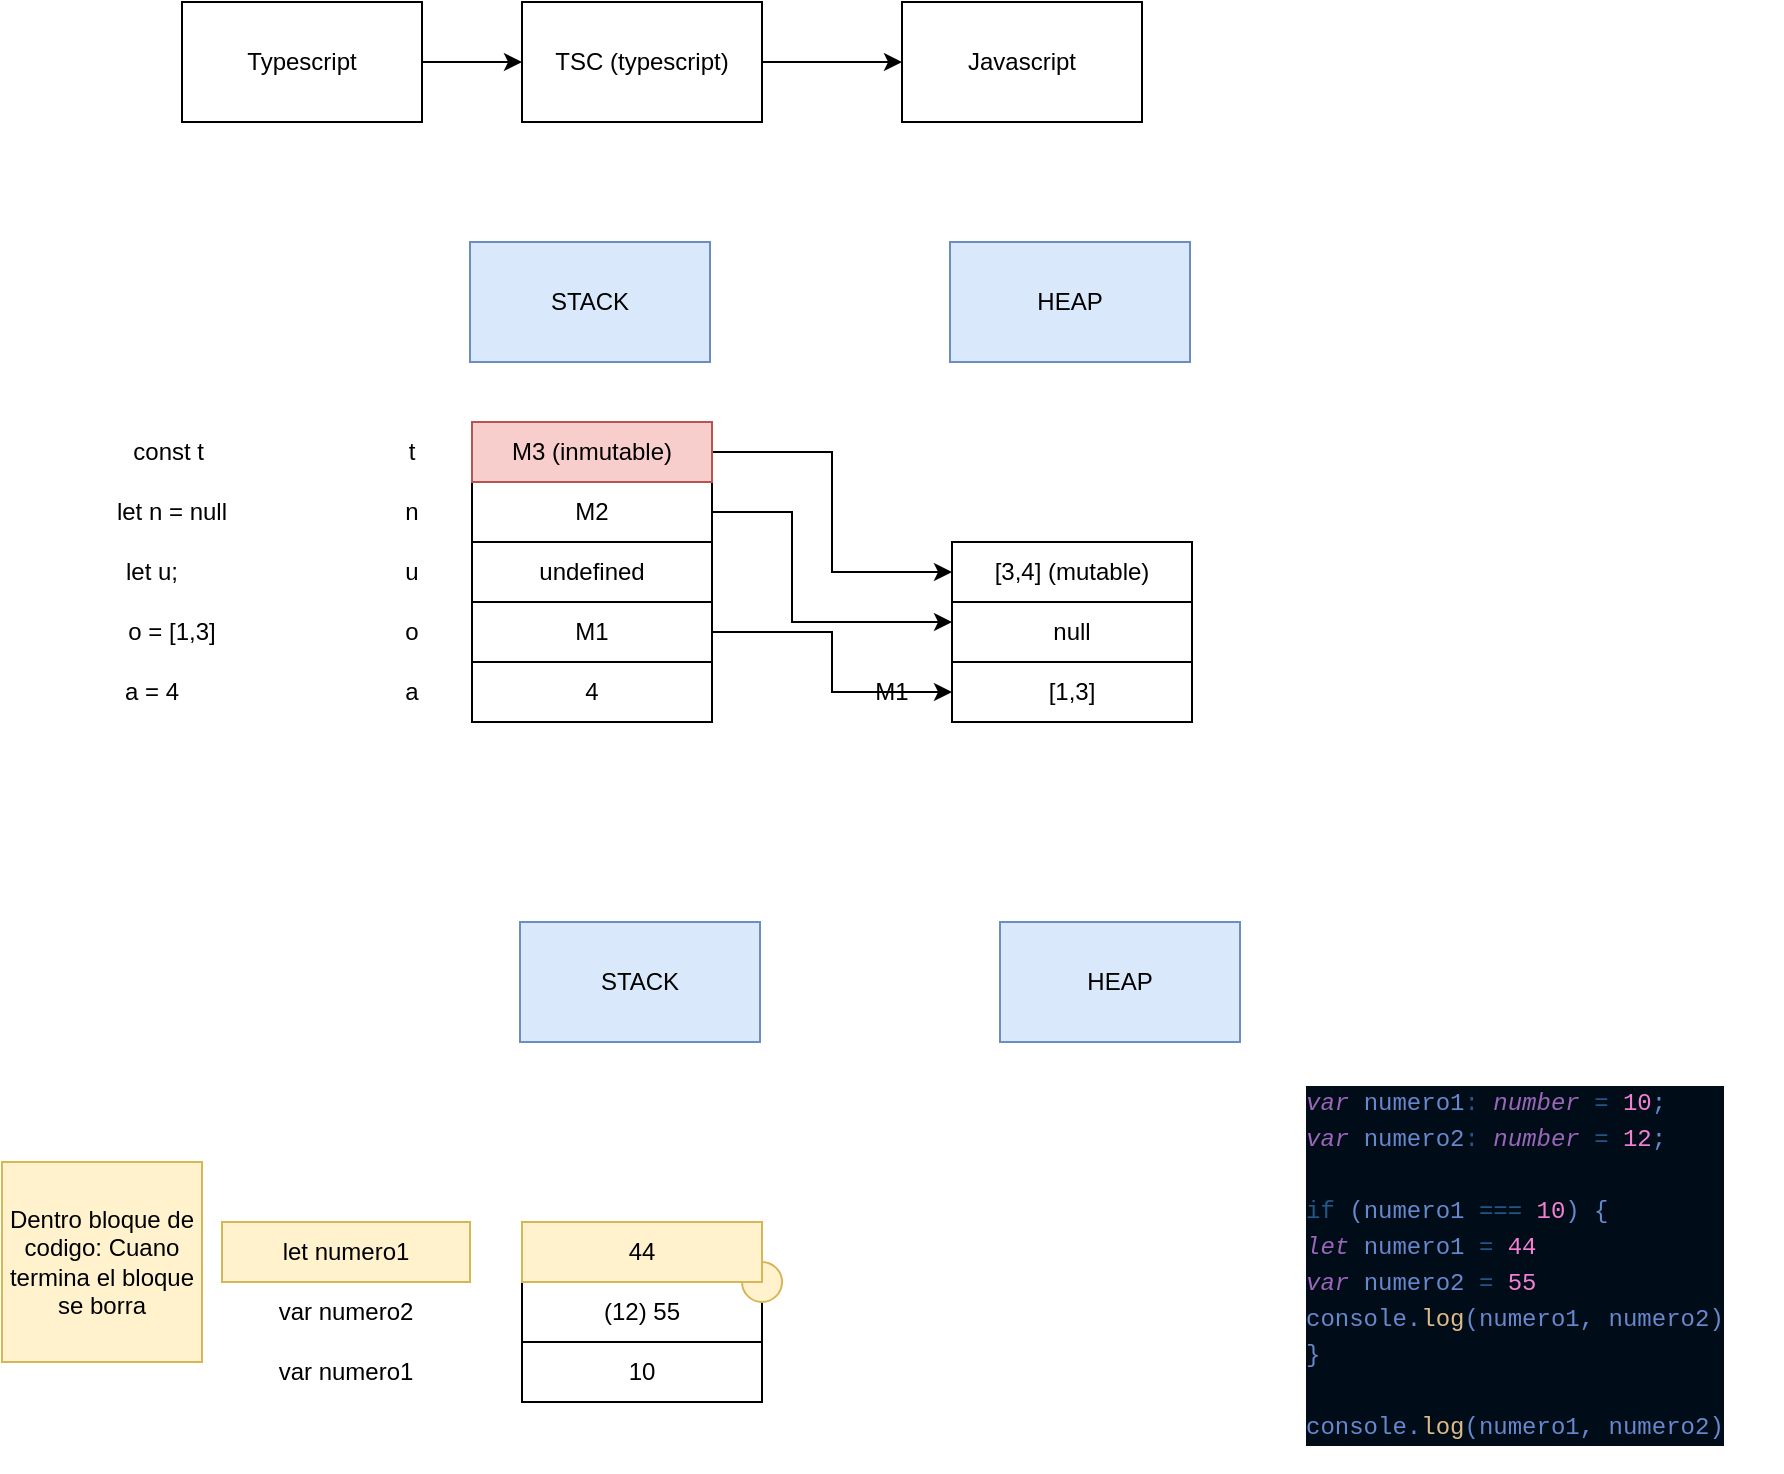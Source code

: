 <mxfile version="18.0.1" type="device"><diagram id="iBrCEK4PcaF3OSVwJlRJ" name="Página-1"><mxGraphModel dx="509" dy="342" grid="1" gridSize="10" guides="1" tooltips="1" connect="1" arrows="1" fold="1" page="1" pageScale="1" pageWidth="827" pageHeight="1169" math="0" shadow="0"><root><mxCell id="0"/><mxCell id="1" parent="0"/><mxCell id="tZb6ciEfz5kTB3VVQhHb-3" style="edgeStyle=orthogonalEdgeStyle;rounded=0;orthogonalLoop=1;jettySize=auto;html=1;entryX=0;entryY=0.5;entryDx=0;entryDy=0;" edge="1" parent="1" source="tZb6ciEfz5kTB3VVQhHb-1" target="tZb6ciEfz5kTB3VVQhHb-2"><mxGeometry relative="1" as="geometry"/></mxCell><mxCell id="tZb6ciEfz5kTB3VVQhHb-1" value="Typescript" style="rounded=0;whiteSpace=wrap;html=1;" vertex="1" parent="1"><mxGeometry x="90" y="50" width="120" height="60" as="geometry"/></mxCell><mxCell id="tZb6ciEfz5kTB3VVQhHb-4" style="edgeStyle=orthogonalEdgeStyle;rounded=0;orthogonalLoop=1;jettySize=auto;html=1;" edge="1" parent="1" source="tZb6ciEfz5kTB3VVQhHb-2" target="tZb6ciEfz5kTB3VVQhHb-5"><mxGeometry relative="1" as="geometry"><mxPoint x="440" y="150" as="targetPoint"/></mxGeometry></mxCell><mxCell id="tZb6ciEfz5kTB3VVQhHb-2" value="TSC (typescript)" style="rounded=0;whiteSpace=wrap;html=1;" vertex="1" parent="1"><mxGeometry x="260" y="50" width="120" height="60" as="geometry"/></mxCell><mxCell id="tZb6ciEfz5kTB3VVQhHb-5" value="Javascript" style="rounded=0;whiteSpace=wrap;html=1;" vertex="1" parent="1"><mxGeometry x="450" y="50" width="120" height="60" as="geometry"/></mxCell><mxCell id="tZb6ciEfz5kTB3VVQhHb-6" value="STACK" style="rounded=0;whiteSpace=wrap;html=1;fillColor=#dae8fc;strokeColor=#6c8ebf;" vertex="1" parent="1"><mxGeometry x="234" y="170" width="120" height="60" as="geometry"/></mxCell><mxCell id="tZb6ciEfz5kTB3VVQhHb-7" value="HEAP" style="rounded=0;whiteSpace=wrap;html=1;fillColor=#dae8fc;strokeColor=#6c8ebf;" vertex="1" parent="1"><mxGeometry x="474" y="170" width="120" height="60" as="geometry"/></mxCell><mxCell id="tZb6ciEfz5kTB3VVQhHb-8" value="4" style="rounded=0;whiteSpace=wrap;html=1;" vertex="1" parent="1"><mxGeometry x="235" y="380" width="120" height="30" as="geometry"/></mxCell><mxCell id="tZb6ciEfz5kTB3VVQhHb-9" value="a = 4" style="text;html=1;strokeColor=none;fillColor=none;align=center;verticalAlign=middle;whiteSpace=wrap;rounded=0;" vertex="1" parent="1"><mxGeometry x="45" y="380" width="60" height="30" as="geometry"/></mxCell><mxCell id="tZb6ciEfz5kTB3VVQhHb-10" value="a" style="text;html=1;strokeColor=none;fillColor=none;align=center;verticalAlign=middle;whiteSpace=wrap;rounded=0;" vertex="1" parent="1"><mxGeometry x="175" y="380" width="60" height="30" as="geometry"/></mxCell><mxCell id="tZb6ciEfz5kTB3VVQhHb-11" value="o = [1,3]" style="text;html=1;strokeColor=none;fillColor=none;align=center;verticalAlign=middle;whiteSpace=wrap;rounded=0;" vertex="1" parent="1"><mxGeometry x="55" y="350" width="60" height="30" as="geometry"/></mxCell><mxCell id="tZb6ciEfz5kTB3VVQhHb-16" style="edgeStyle=orthogonalEdgeStyle;rounded=0;orthogonalLoop=1;jettySize=auto;html=1;" edge="1" parent="1" source="tZb6ciEfz5kTB3VVQhHb-12" target="tZb6ciEfz5kTB3VVQhHb-14"><mxGeometry relative="1" as="geometry"/></mxCell><mxCell id="tZb6ciEfz5kTB3VVQhHb-12" value="M1" style="rounded=0;whiteSpace=wrap;html=1;" vertex="1" parent="1"><mxGeometry x="235" y="350" width="120" height="30" as="geometry"/></mxCell><mxCell id="tZb6ciEfz5kTB3VVQhHb-13" value="o" style="text;html=1;strokeColor=none;fillColor=none;align=center;verticalAlign=middle;whiteSpace=wrap;rounded=0;" vertex="1" parent="1"><mxGeometry x="175" y="350" width="60" height="30" as="geometry"/></mxCell><mxCell id="tZb6ciEfz5kTB3VVQhHb-14" value="[1,3]" style="rounded=0;whiteSpace=wrap;html=1;" vertex="1" parent="1"><mxGeometry x="475" y="380" width="120" height="30" as="geometry"/></mxCell><mxCell id="tZb6ciEfz5kTB3VVQhHb-15" value="M1" style="text;html=1;strokeColor=none;fillColor=none;align=center;verticalAlign=middle;whiteSpace=wrap;rounded=0;" vertex="1" parent="1"><mxGeometry x="415" y="380" width="60" height="30" as="geometry"/></mxCell><mxCell id="tZb6ciEfz5kTB3VVQhHb-17" value="let u;" style="text;html=1;strokeColor=none;fillColor=none;align=center;verticalAlign=middle;whiteSpace=wrap;rounded=0;" vertex="1" parent="1"><mxGeometry x="45" y="320" width="60" height="30" as="geometry"/></mxCell><mxCell id="tZb6ciEfz5kTB3VVQhHb-18" value="undefined" style="rounded=0;whiteSpace=wrap;html=1;" vertex="1" parent="1"><mxGeometry x="235" y="320" width="120" height="30" as="geometry"/></mxCell><mxCell id="tZb6ciEfz5kTB3VVQhHb-19" value="u" style="text;html=1;strokeColor=none;fillColor=none;align=center;verticalAlign=middle;whiteSpace=wrap;rounded=0;" vertex="1" parent="1"><mxGeometry x="175" y="320" width="60" height="30" as="geometry"/></mxCell><mxCell id="tZb6ciEfz5kTB3VVQhHb-20" value="let n = null" style="text;html=1;strokeColor=none;fillColor=none;align=center;verticalAlign=middle;whiteSpace=wrap;rounded=0;" vertex="1" parent="1"><mxGeometry x="55" y="290" width="60" height="30" as="geometry"/></mxCell><mxCell id="tZb6ciEfz5kTB3VVQhHb-22" style="edgeStyle=orthogonalEdgeStyle;rounded=0;orthogonalLoop=1;jettySize=auto;html=1;" edge="1" parent="1" source="tZb6ciEfz5kTB3VVQhHb-21"><mxGeometry relative="1" as="geometry"><mxPoint x="475" y="360" as="targetPoint"/><Array as="points"><mxPoint x="395" y="305"/><mxPoint x="395" y="360"/></Array></mxGeometry></mxCell><mxCell id="tZb6ciEfz5kTB3VVQhHb-21" value="M2" style="rounded=0;whiteSpace=wrap;html=1;" vertex="1" parent="1"><mxGeometry x="235" y="290" width="120" height="30" as="geometry"/></mxCell><mxCell id="tZb6ciEfz5kTB3VVQhHb-23" value="null" style="rounded=0;whiteSpace=wrap;html=1;" vertex="1" parent="1"><mxGeometry x="475" y="350" width="120" height="30" as="geometry"/></mxCell><mxCell id="tZb6ciEfz5kTB3VVQhHb-24" value="n" style="text;html=1;strokeColor=none;fillColor=none;align=center;verticalAlign=middle;whiteSpace=wrap;rounded=0;" vertex="1" parent="1"><mxGeometry x="175" y="290" width="60" height="30" as="geometry"/></mxCell><mxCell id="tZb6ciEfz5kTB3VVQhHb-28" style="edgeStyle=orthogonalEdgeStyle;rounded=0;orthogonalLoop=1;jettySize=auto;html=1;entryX=0;entryY=0.5;entryDx=0;entryDy=0;" edge="1" parent="1" source="tZb6ciEfz5kTB3VVQhHb-26" target="tZb6ciEfz5kTB3VVQhHb-29"><mxGeometry relative="1" as="geometry"><mxPoint x="475" y="320" as="targetPoint"/></mxGeometry></mxCell><mxCell id="tZb6ciEfz5kTB3VVQhHb-26" value="M3 (inmutable)" style="rounded=0;whiteSpace=wrap;html=1;fillColor=#f8cecc;strokeColor=#b85450;" vertex="1" parent="1"><mxGeometry x="235" y="260" width="120" height="30" as="geometry"/></mxCell><mxCell id="tZb6ciEfz5kTB3VVQhHb-27" value="const t&amp;nbsp;" style="text;html=1;strokeColor=none;fillColor=none;align=center;verticalAlign=middle;whiteSpace=wrap;rounded=0;" vertex="1" parent="1"><mxGeometry x="55" y="260" width="60" height="30" as="geometry"/></mxCell><mxCell id="tZb6ciEfz5kTB3VVQhHb-29" value="[3,4] (mutable)" style="rounded=0;whiteSpace=wrap;html=1;" vertex="1" parent="1"><mxGeometry x="475" y="320" width="120" height="30" as="geometry"/></mxCell><mxCell id="tZb6ciEfz5kTB3VVQhHb-30" value="t" style="text;html=1;strokeColor=none;fillColor=none;align=center;verticalAlign=middle;whiteSpace=wrap;rounded=0;" vertex="1" parent="1"><mxGeometry x="175" y="260" width="60" height="30" as="geometry"/></mxCell><mxCell id="tZb6ciEfz5kTB3VVQhHb-31" value="&lt;meta charset=&quot;utf-8&quot;&gt;&lt;div style=&quot;color: rgb(102, 136, 204); background-color: rgb(0, 12, 24); font-family: Menlo, Monaco, &amp;quot;Courier New&amp;quot;, monospace; font-weight: normal; font-size: 12px; line-height: 18px;&quot;&gt;&lt;div&gt;&lt;span style=&quot;color: #9966b8;font-style: italic;&quot;&gt;var&lt;/span&gt;&lt;span style=&quot;color: #6688cc;&quot;&gt; &lt;/span&gt;&lt;span style=&quot;color: #6688cc;&quot;&gt;numero1&lt;/span&gt;&lt;span style=&quot;color: #225588;&quot;&gt;:&lt;/span&gt;&lt;span style=&quot;color: #6688cc;&quot;&gt; &lt;/span&gt;&lt;span style=&quot;color: #9966b8;font-style: italic;&quot;&gt;number&lt;/span&gt;&lt;span style=&quot;color: #6688cc;&quot;&gt; &lt;/span&gt;&lt;span style=&quot;color: #225588;&quot;&gt;=&lt;/span&gt;&lt;span style=&quot;color: #6688cc;&quot;&gt; &lt;/span&gt;&lt;span style=&quot;color: #f280d0;&quot;&gt;10&lt;/span&gt;&lt;span style=&quot;color: #6688cc;&quot;&gt;;&lt;/span&gt;&lt;/div&gt;&lt;div&gt;&lt;span style=&quot;color: #9966b8;font-style: italic;&quot;&gt;var&lt;/span&gt;&lt;span style=&quot;color: #6688cc;&quot;&gt; &lt;/span&gt;&lt;span style=&quot;color: #6688cc;&quot;&gt;numero2&lt;/span&gt;&lt;span style=&quot;color: #225588;&quot;&gt;:&lt;/span&gt;&lt;span style=&quot;color: #6688cc;&quot;&gt; &lt;/span&gt;&lt;span style=&quot;color: #9966b8;font-style: italic;&quot;&gt;number&lt;/span&gt;&lt;span style=&quot;color: #6688cc;&quot;&gt; &lt;/span&gt;&lt;span style=&quot;color: #225588;&quot;&gt;=&lt;/span&gt;&lt;span style=&quot;color: #6688cc;&quot;&gt; &lt;/span&gt;&lt;span style=&quot;color: #f280d0;&quot;&gt;12&lt;/span&gt;&lt;span style=&quot;color: #6688cc;&quot;&gt;;&lt;/span&gt;&lt;/div&gt;&lt;br&gt;&lt;div&gt;&lt;span style=&quot;color: #225588;&quot;&gt;if&lt;/span&gt;&lt;span style=&quot;color: #6688cc;&quot;&gt; (&lt;/span&gt;&lt;span style=&quot;color: #6688cc;&quot;&gt;numero1&lt;/span&gt;&lt;span style=&quot;color: #6688cc;&quot;&gt; &lt;/span&gt;&lt;span style=&quot;color: #225588;&quot;&gt;===&lt;/span&gt;&lt;span style=&quot;color: #6688cc;&quot;&gt; &lt;/span&gt;&lt;span style=&quot;color: #f280d0;&quot;&gt;10&lt;/span&gt;&lt;span style=&quot;color: #6688cc;&quot;&gt;) {&lt;/span&gt;&lt;/div&gt;&lt;div&gt;&lt;span style=&quot;color: #6688cc;&quot;&gt;    &lt;/span&gt;&lt;span style=&quot;color: #9966b8;font-style: italic;&quot;&gt;let&lt;/span&gt;&lt;span style=&quot;color: #6688cc;&quot;&gt; &lt;/span&gt;&lt;span style=&quot;color: #6688cc;&quot;&gt;numero1&lt;/span&gt;&lt;span style=&quot;color: #6688cc;&quot;&gt; &lt;/span&gt;&lt;span style=&quot;color: #225588;&quot;&gt;=&lt;/span&gt;&lt;span style=&quot;color: #6688cc;&quot;&gt; &lt;/span&gt;&lt;span style=&quot;color: #f280d0;&quot;&gt;44&lt;/span&gt;&lt;/div&gt;&lt;div&gt;&lt;span style=&quot;color: #6688cc;&quot;&gt;    &lt;/span&gt;&lt;span style=&quot;color: #9966b8;font-style: italic;&quot;&gt;var&lt;/span&gt;&lt;span style=&quot;color: #6688cc;&quot;&gt; &lt;/span&gt;&lt;span style=&quot;color: #6688cc;&quot;&gt;numero2&lt;/span&gt;&lt;span style=&quot;color: #6688cc;&quot;&gt; &lt;/span&gt;&lt;span style=&quot;color: #225588;&quot;&gt;=&lt;/span&gt;&lt;span style=&quot;color: #6688cc;&quot;&gt; &lt;/span&gt;&lt;span style=&quot;color: #f280d0;&quot;&gt;55&lt;/span&gt;&lt;/div&gt;&lt;div&gt;&lt;span style=&quot;color: #6688cc;&quot;&gt;    &lt;/span&gt;&lt;span style=&quot;color: #6688cc;&quot;&gt;console&lt;/span&gt;&lt;span style=&quot;color: #6688cc;&quot;&gt;.&lt;/span&gt;&lt;span style=&quot;color: #ddbb88;&quot;&gt;log&lt;/span&gt;&lt;span style=&quot;color: #6688cc;&quot;&gt;(&lt;/span&gt;&lt;span style=&quot;color: #6688cc;&quot;&gt;numero1&lt;/span&gt;&lt;span style=&quot;color: #6688cc;&quot;&gt;, &lt;/span&gt;&lt;span style=&quot;color: #6688cc;&quot;&gt;numero2&lt;/span&gt;&lt;span style=&quot;color: #6688cc;&quot;&gt;)&lt;/span&gt;&lt;/div&gt;&lt;div&gt;&lt;span style=&quot;color: #6688cc;&quot;&gt;}&lt;/span&gt;&lt;/div&gt;&lt;br&gt;&lt;div&gt;&lt;span style=&quot;color: #6688cc;&quot;&gt;console&lt;/span&gt;&lt;span style=&quot;color: #6688cc;&quot;&gt;.&lt;/span&gt;&lt;span style=&quot;color: #ddbb88;&quot;&gt;log&lt;/span&gt;&lt;span style=&quot;color: #6688cc;&quot;&gt;(&lt;/span&gt;&lt;span style=&quot;color: #6688cc;&quot;&gt;numero1&lt;/span&gt;&lt;span style=&quot;color: #6688cc;&quot;&gt;, &lt;/span&gt;&lt;span style=&quot;color: #6688cc;&quot;&gt;numero2&lt;/span&gt;&lt;span style=&quot;color: #6688cc;&quot;&gt;)&lt;/span&gt;&lt;/div&gt;&lt;/div&gt;" style="text;whiteSpace=wrap;html=1;" vertex="1" parent="1"><mxGeometry x="650" y="585" width="240" height="200" as="geometry"/></mxCell><mxCell id="tZb6ciEfz5kTB3VVQhHb-32" value="STACK" style="rounded=0;whiteSpace=wrap;html=1;fillColor=#dae8fc;strokeColor=#6c8ebf;" vertex="1" parent="1"><mxGeometry x="259" y="510" width="120" height="60" as="geometry"/></mxCell><mxCell id="tZb6ciEfz5kTB3VVQhHb-33" value="HEAP" style="rounded=0;whiteSpace=wrap;html=1;fillColor=#dae8fc;strokeColor=#6c8ebf;" vertex="1" parent="1"><mxGeometry x="499" y="510" width="120" height="60" as="geometry"/></mxCell><mxCell id="tZb6ciEfz5kTB3VVQhHb-34" value="10" style="rounded=0;whiteSpace=wrap;html=1;" vertex="1" parent="1"><mxGeometry x="260" y="720" width="120" height="30" as="geometry"/></mxCell><mxCell id="tZb6ciEfz5kTB3VVQhHb-57" value="var numero1" style="text;html=1;strokeColor=none;fillColor=none;align=center;verticalAlign=middle;whiteSpace=wrap;rounded=0;" vertex="1" parent="1"><mxGeometry x="110" y="720" width="124" height="30" as="geometry"/></mxCell><mxCell id="tZb6ciEfz5kTB3VVQhHb-58" value="(12) 55" style="rounded=0;whiteSpace=wrap;html=1;" vertex="1" parent="1"><mxGeometry x="260" y="690" width="120" height="30" as="geometry"/></mxCell><mxCell id="tZb6ciEfz5kTB3VVQhHb-59" value="var numero2" style="text;html=1;strokeColor=none;fillColor=none;align=center;verticalAlign=middle;whiteSpace=wrap;rounded=0;" vertex="1" parent="1"><mxGeometry x="110" y="690" width="124" height="30" as="geometry"/></mxCell><mxCell id="tZb6ciEfz5kTB3VVQhHb-60" value="" style="ellipse;whiteSpace=wrap;html=1;aspect=fixed;fillColor=#fff2cc;strokeColor=#d6b656;" vertex="1" parent="1"><mxGeometry x="370" y="680" width="20" height="20" as="geometry"/></mxCell><mxCell id="tZb6ciEfz5kTB3VVQhHb-62" value="44" style="rounded=0;whiteSpace=wrap;html=1;fillColor=#fff2cc;strokeColor=#d6b656;" vertex="1" parent="1"><mxGeometry x="260" y="660" width="120" height="30" as="geometry"/></mxCell><mxCell id="tZb6ciEfz5kTB3VVQhHb-63" value="let numero1" style="text;html=1;strokeColor=#d6b656;fillColor=#fff2cc;align=center;verticalAlign=middle;whiteSpace=wrap;rounded=0;" vertex="1" parent="1"><mxGeometry x="110" y="660" width="124" height="30" as="geometry"/></mxCell><mxCell id="tZb6ciEfz5kTB3VVQhHb-64" value="Dentro bloque de codigo: Cuano termina el bloque se borra&lt;br&gt;" style="text;html=1;strokeColor=#d6b656;fillColor=#fff2cc;align=center;verticalAlign=middle;whiteSpace=wrap;rounded=0;" vertex="1" parent="1"><mxGeometry y="630" width="100" height="100" as="geometry"/></mxCell></root></mxGraphModel></diagram></mxfile>